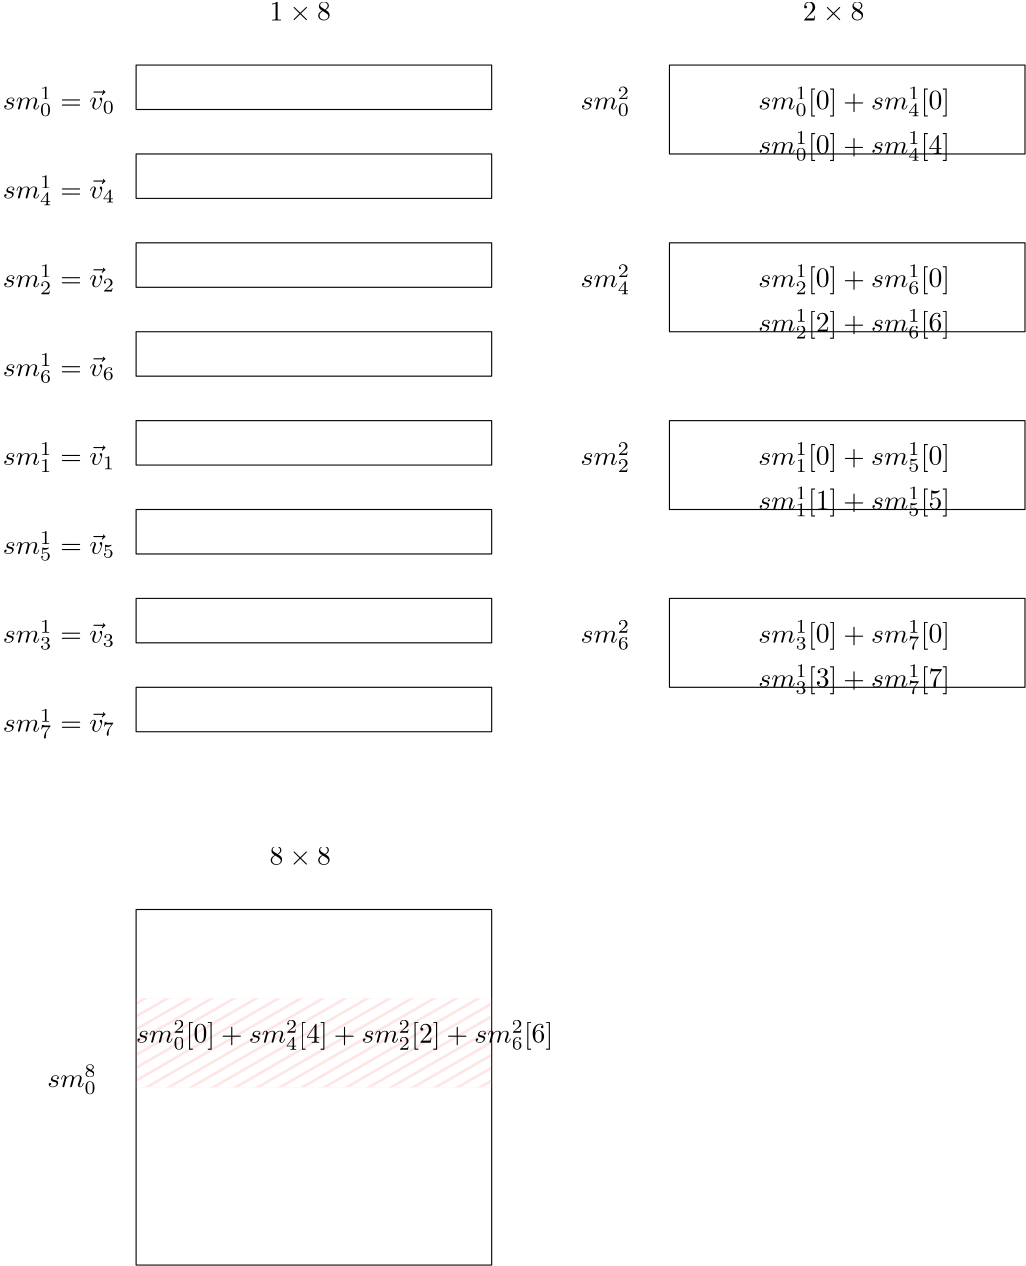 <?xml version="1.0"?>
<!DOCTYPE ipe SYSTEM "ipe.dtd">
<ipe version="70206" creator="Ipe 7.2.7">
<info created="D:20210331103138" modified="D:20210331112305"/>
<ipestyle name="basic">
<symbol name="arrow/arc(spx)">
<path stroke="sym-stroke" fill="sym-stroke" pen="sym-pen">
0 0 m
-1 0.333 l
-1 -0.333 l
h
</path>
</symbol>
<symbol name="arrow/farc(spx)">
<path stroke="sym-stroke" fill="white" pen="sym-pen">
0 0 m
-1 0.333 l
-1 -0.333 l
h
</path>
</symbol>
<symbol name="arrow/ptarc(spx)">
<path stroke="sym-stroke" fill="sym-stroke" pen="sym-pen">
0 0 m
-1 0.333 l
-0.8 0 l
-1 -0.333 l
h
</path>
</symbol>
<symbol name="arrow/fptarc(spx)">
<path stroke="sym-stroke" fill="white" pen="sym-pen">
0 0 m
-1 0.333 l
-0.8 0 l
-1 -0.333 l
h
</path>
</symbol>
<symbol name="mark/circle(sx)" transformations="translations">
<path fill="sym-stroke">
0.6 0 0 0.6 0 0 e
0.4 0 0 0.4 0 0 e
</path>
</symbol>
<symbol name="mark/disk(sx)" transformations="translations">
<path fill="sym-stroke">
0.6 0 0 0.6 0 0 e
</path>
</symbol>
<symbol name="mark/fdisk(sfx)" transformations="translations">
<group>
<path fill="sym-fill">
0.5 0 0 0.5 0 0 e
</path>
<path fill="sym-stroke" fillrule="eofill">
0.6 0 0 0.6 0 0 e
0.4 0 0 0.4 0 0 e
</path>
</group>
</symbol>
<symbol name="mark/box(sx)" transformations="translations">
<path fill="sym-stroke" fillrule="eofill">
-0.6 -0.6 m
0.6 -0.6 l
0.6 0.6 l
-0.6 0.6 l
h
-0.4 -0.4 m
0.4 -0.4 l
0.4 0.4 l
-0.4 0.4 l
h
</path>
</symbol>
<symbol name="mark/square(sx)" transformations="translations">
<path fill="sym-stroke">
-0.6 -0.6 m
0.6 -0.6 l
0.6 0.6 l
-0.6 0.6 l
h
</path>
</symbol>
<symbol name="mark/fsquare(sfx)" transformations="translations">
<group>
<path fill="sym-fill">
-0.5 -0.5 m
0.5 -0.5 l
0.5 0.5 l
-0.5 0.5 l
h
</path>
<path fill="sym-stroke" fillrule="eofill">
-0.6 -0.6 m
0.6 -0.6 l
0.6 0.6 l
-0.6 0.6 l
h
-0.4 -0.4 m
0.4 -0.4 l
0.4 0.4 l
-0.4 0.4 l
h
</path>
</group>
</symbol>
<symbol name="mark/cross(sx)" transformations="translations">
<group>
<path fill="sym-stroke">
-0.43 -0.57 m
0.57 0.43 l
0.43 0.57 l
-0.57 -0.43 l
h
</path>
<path fill="sym-stroke">
-0.43 0.57 m
0.57 -0.43 l
0.43 -0.57 l
-0.57 0.43 l
h
</path>
</group>
</symbol>
<symbol name="arrow/fnormal(spx)">
<path stroke="sym-stroke" fill="white" pen="sym-pen">
0 0 m
-1 0.333 l
-1 -0.333 l
h
</path>
</symbol>
<symbol name="arrow/pointed(spx)">
<path stroke="sym-stroke" fill="sym-stroke" pen="sym-pen">
0 0 m
-1 0.333 l
-0.8 0 l
-1 -0.333 l
h
</path>
</symbol>
<symbol name="arrow/fpointed(spx)">
<path stroke="sym-stroke" fill="white" pen="sym-pen">
0 0 m
-1 0.333 l
-0.8 0 l
-1 -0.333 l
h
</path>
</symbol>
<symbol name="arrow/linear(spx)">
<path stroke="sym-stroke" pen="sym-pen">
-1 0.333 m
0 0 l
-1 -0.333 l
</path>
</symbol>
<symbol name="arrow/fdouble(spx)">
<path stroke="sym-stroke" fill="white" pen="sym-pen">
0 0 m
-1 0.333 l
-1 -0.333 l
h
-1 0 m
-2 0.333 l
-2 -0.333 l
h
</path>
</symbol>
<symbol name="arrow/double(spx)">
<path stroke="sym-stroke" fill="sym-stroke" pen="sym-pen">
0 0 m
-1 0.333 l
-1 -0.333 l
h
-1 0 m
-2 0.333 l
-2 -0.333 l
h
</path>
</symbol>
<pen name="heavier" value="0.8"/>
<pen name="fat" value="1.2"/>
<pen name="ultrafat" value="2"/>
<symbolsize name="large" value="5"/>
<symbolsize name="small" value="2"/>
<symbolsize name="tiny" value="1.1"/>
<arrowsize name="large" value="10"/>
<arrowsize name="small" value="5"/>
<arrowsize name="tiny" value="3"/>
<color name="red" value="1 0 0"/>
<color name="green" value="0 1 0"/>
<color name="blue" value="0 0 1"/>
<color name="yellow" value="1 1 0"/>
<color name="orange" value="1 0.647 0"/>
<color name="gold" value="1 0.843 0"/>
<color name="purple" value="0.627 0.125 0.941"/>
<color name="gray" value="0.745"/>
<color name="brown" value="0.647 0.165 0.165"/>
<color name="navy" value="0 0 0.502"/>
<color name="pink" value="1 0.753 0.796"/>
<color name="seagreen" value="0.18 0.545 0.341"/>
<color name="turquoise" value="0.251 0.878 0.816"/>
<color name="violet" value="0.933 0.51 0.933"/>
<color name="darkblue" value="0 0 0.545"/>
<color name="darkcyan" value="0 0.545 0.545"/>
<color name="darkgray" value="0.663"/>
<color name="darkgreen" value="0 0.392 0"/>
<color name="darkmagenta" value="0.545 0 0.545"/>
<color name="darkorange" value="1 0.549 0"/>
<color name="darkred" value="0.545 0 0"/>
<color name="lightblue" value="0.678 0.847 0.902"/>
<color name="lightcyan" value="0.878 1 1"/>
<color name="lightgray" value="0.827"/>
<color name="lightgreen" value="0.565 0.933 0.565"/>
<color name="lightyellow" value="1 1 0.878"/>
<dashstyle name="dashed" value="[4] 0"/>
<dashstyle name="dotted" value="[1 3] 0"/>
<dashstyle name="dash dotted" value="[4 2 1 2] 0"/>
<dashstyle name="dash dot dotted" value="[4 2 1 2 1 2] 0"/>
<textsize name="large" value="\large"/>
<textsize name="Large" value="\Large"/>
<textsize name="LARGE" value="\LARGE"/>
<textsize name="huge" value="\huge"/>
<textsize name="Huge" value="\Huge"/>
<textsize name="small" value="\small"/>
<textsize name="footnote" value="\footnotesize"/>
<textsize name="tiny" value="\tiny"/>
<textstyle name="center" begin="\begin{center}" end="\end{center}"/>
<textstyle name="itemize" begin="\begin{itemize}" end="\end{itemize}"/>
<textstyle name="item" begin="\begin{itemize}\item{}" end="\end{itemize}"/>
<gridsize name="4 pts" value="4"/>
<gridsize name="8 pts (~3 mm)" value="8"/>
<gridsize name="16 pts (~6 mm)" value="16"/>
<gridsize name="32 pts (~12 mm)" value="32"/>
<gridsize name="10 pts (~3.5 mm)" value="10"/>
<gridsize name="20 pts (~7 mm)" value="20"/>
<gridsize name="14 pts (~5 mm)" value="14"/>
<gridsize name="28 pts (~10 mm)" value="28"/>
<gridsize name="56 pts (~20 mm)" value="56"/>
<anglesize name="90 deg" value="90"/>
<anglesize name="60 deg" value="60"/>
<anglesize name="45 deg" value="45"/>
<anglesize name="30 deg" value="30"/>
<anglesize name="22.5 deg" value="22.5"/>
<opacity name="10%" value="0.1"/>
<opacity name="30%" value="0.3"/>
<opacity name="50%" value="0.5"/>
<opacity name="75%" value="0.75"/>
<tiling name="falling" angle="-60" step="4" width="1"/>
<tiling name="rising" angle="30" step="4" width="1"/>
</ipestyle>
<page>
<layer name="alpha"/>
<view layers="alpha" active="alpha"/>
<path layer="alpha" stroke="black">
64 768 m
64 752 l
192 752 l
192 768 l
h
</path>
<path stroke="black">
64 736 m
64 720 l
192 720 l
192 736 l
h
</path>
<path stroke="black">
64 704 m
64 688 l
192 688 l
192 704 l
h
</path>
<path stroke="black">
64 672 m
64 656 l
192 656 l
192 672 l
h
</path>
<path stroke="black">
64 640 m
64 624 l
192 624 l
192 640 l
h
</path>
<path stroke="black">
64 608 m
64 592 l
192 592 l
192 608 l
h
</path>
<path stroke="black">
64 576 m
64 560 l
192 560 l
192 576 l
h
</path>
<path stroke="black">
64 544 m
64 528 l
192 528 l
192 544 l
h
</path>
<text matrix="1 0 0 1 16 0" transformations="translations" pos="96 784" stroke="black" type="label" width="22.139" height="6.421" depth="0.83" valign="baseline" style="math">1  \times 8</text>
<path matrix="1 0 0 1 -32 0" stroke="black">
288 768 m
288 736 l
416 736 l
416 768 l
h
</path>
<path matrix="1 0 0 1 -32 0" stroke="black">
288 704 m
288 672 l
416 672 l
416 704 l
h
</path>
<path matrix="1 0 0 1 -32 0" stroke="black">
288 640 m
288 608 l
416 608 l
416 640 l
h
</path>
<path matrix="1 0 0 1 -32 0" stroke="black">
288 576 m
288 544 l
416 544 l
416 576 l
h
</path>
<path matrix="1 0 0 1 -224 -32" stroke="black">
288 496 m
288 368 l
416 368 l
416 496 l
h
</path>
<text matrix="1 0 0 1 -32 0" transformations="translations" pos="336 784" stroke="black" type="label" width="22.139" height="6.421" depth="0.83" valign="baseline" style="math">2 \times 8</text>
<text matrix="1 0 0 1 -224 0" transformations="translations" pos="336 480" stroke="black" type="label" width="22.139" height="6.421" depth="0.83" valign="baseline" style="math">8 \times 8</text>
<text transformations="translations" pos="16 752" stroke="black" type="label" width="40.469" height="8.112" depth="2.47" valign="baseline" style="math">sm_0^1=\vec{v}_0</text>
<text transformations="translations" pos="16 720" stroke="black" type="label" width="40.469" height="8.112" depth="2.47" valign="baseline" style="math">sm_4^1=\vec{v}_4</text>
<text transformations="translations" pos="16 688" stroke="black" type="label" width="40.469" height="8.112" depth="2.47" valign="baseline" style="math">sm_2^1=\vec{v}_2</text>
<text transformations="translations" pos="16 656" stroke="black" type="label" width="40.469" height="8.112" depth="2.47" valign="baseline" style="math">sm_6^1=\vec{v}_6</text>
<text transformations="translations" pos="16 624" stroke="black" type="label" width="40.469" height="8.112" depth="2.47" valign="baseline" style="math">sm_1^1=\vec{v}_1</text>
<text transformations="translations" pos="16 592" stroke="black" type="label" width="40.469" height="8.112" depth="2.47" valign="baseline" style="math">sm_5^1=\vec{v}_5</text>
<text transformations="translations" pos="16 560" stroke="black" type="label" width="40.469" height="8.112" depth="2.47" valign="baseline" style="math">sm_3^1=\vec{v}_3</text>
<text transformations="translations" pos="16 528" stroke="black" type="label" width="40.469" height="8.112" depth="2.47" valign="baseline" style="math">sm_7^1=\vec{v}_7</text>
<text matrix="1 0 0 1 -16 0" transformations="translations" pos="240 752" stroke="black" type="label" width="17.887" height="8.112" depth="2.47" valign="baseline" style="math">sm_0^2</text>
<text matrix="1 0 0 1 -32 0" transformations="translations" pos="256 688" stroke="black" type="label" width="17.887" height="8.112" depth="2.47" valign="baseline" style="math">sm_4^2</text>
<text matrix="1 0 0 1 -32 0" transformations="translations" pos="256 624" stroke="black" type="label" width="17.887" height="8.112" depth="2.47" valign="baseline" style="math">sm_2^2</text>
<text matrix="1 0 0 1 -32 0" transformations="translations" pos="256 560" stroke="black" type="label" width="17.887" height="8.112" depth="2.47" valign="baseline" style="math">sm_6^2</text>
<text matrix="1 0 0 1 -224 -48" transformations="translations" pos="256 448" stroke="black" type="label" width="17.887" height="8.112" depth="2.47" valign="baseline" style="math">sm_0^8</text>
<text transformations="translations" pos="288 752" stroke="black" type="label" width="68.982" height="8.11" depth="2.49" valign="baseline" style="math">sm_0^1[0]+sm_4^1[0]</text>
<text transformations="translations" pos="288 736" stroke="black" type="label" width="68.982" height="8.11" depth="2.49" valign="baseline" style="math">sm_0^1[0]+sm_4^1[4]</text>
<text transformations="translations" pos="288 688" stroke="black" type="label" width="68.982" height="8.11" depth="2.49" valign="baseline" style="math">sm_2^1[0]+sm_6^1[0]</text>
<text transformations="translations" pos="288 672" stroke="black" type="label" width="68.982" height="8.11" depth="2.49" valign="baseline" style="math">sm_2^1[2]+sm_6^1[6]</text>
<text transformations="translations" pos="288 624" stroke="black" type="label" width="68.982" height="8.11" depth="2.49" valign="baseline" style="math">sm_1^1[0]+sm_5^1[0]</text>
<text transformations="translations" pos="288 608" stroke="black" type="label" width="68.982" height="8.11" depth="2.49" valign="baseline" style="math">sm_1^1[1]+sm_5^1[5]</text>
<text transformations="translations" pos="288 560" stroke="black" type="label" width="68.982" height="8.11" depth="2.49" valign="baseline" style="math">sm_3^1[0]+sm_7^1[0]</text>
<text transformations="translations" pos="288 544" stroke="black" type="label" width="68.982" height="8.11" depth="2.49" valign="baseline" style="math">sm_3^1[3]+sm_7^1[7]</text>
<path stroke="pink" fill="red" opacity="10%" tiling="rising">
64 432 m
64 400 l
192 400 l
192 432 l
h
</path>
<text matrix="1 0 0 1 -16 16" transformations="translations" pos="80 400" stroke="black" type="label" width="150.141" height="8.11" depth="2.49" valign="baseline" style="math">sm_0^2[0]+sm_4^2[4]+sm_2^2[2]+sm_6^2[6]</text>
</page>
</ipe>
